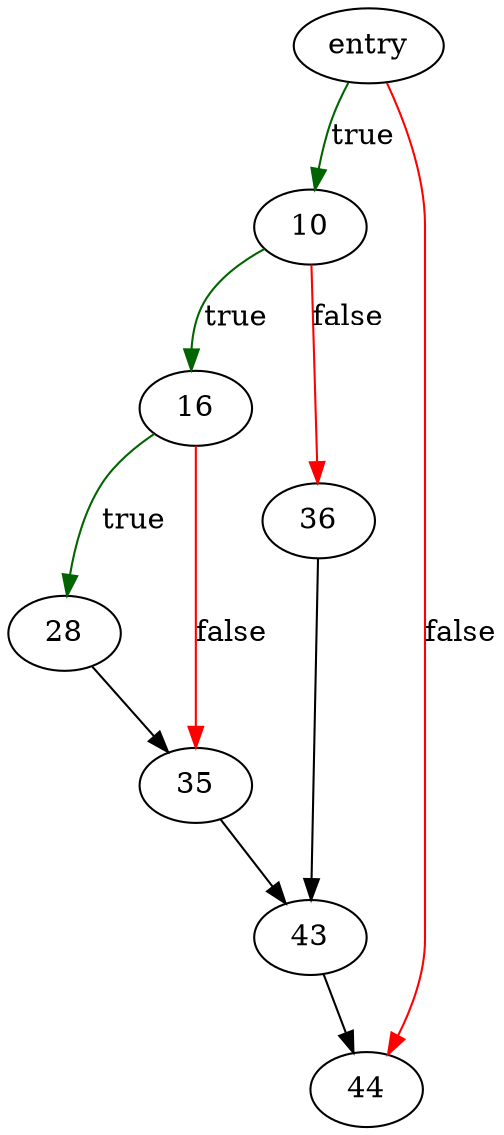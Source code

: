 digraph "checkConstraintExprNode" {
	// Node definitions.
	2 [label=entry];
	10;
	16;
	28;
	35;
	36;
	43;
	44;

	// Edge definitions.
	2 -> 10 [
		color=darkgreen
		label=true
	];
	2 -> 44 [
		color=red
		label=false
	];
	10 -> 16 [
		color=darkgreen
		label=true
	];
	10 -> 36 [
		color=red
		label=false
	];
	16 -> 28 [
		color=darkgreen
		label=true
	];
	16 -> 35 [
		color=red
		label=false
	];
	28 -> 35;
	35 -> 43;
	36 -> 43;
	43 -> 44;
}